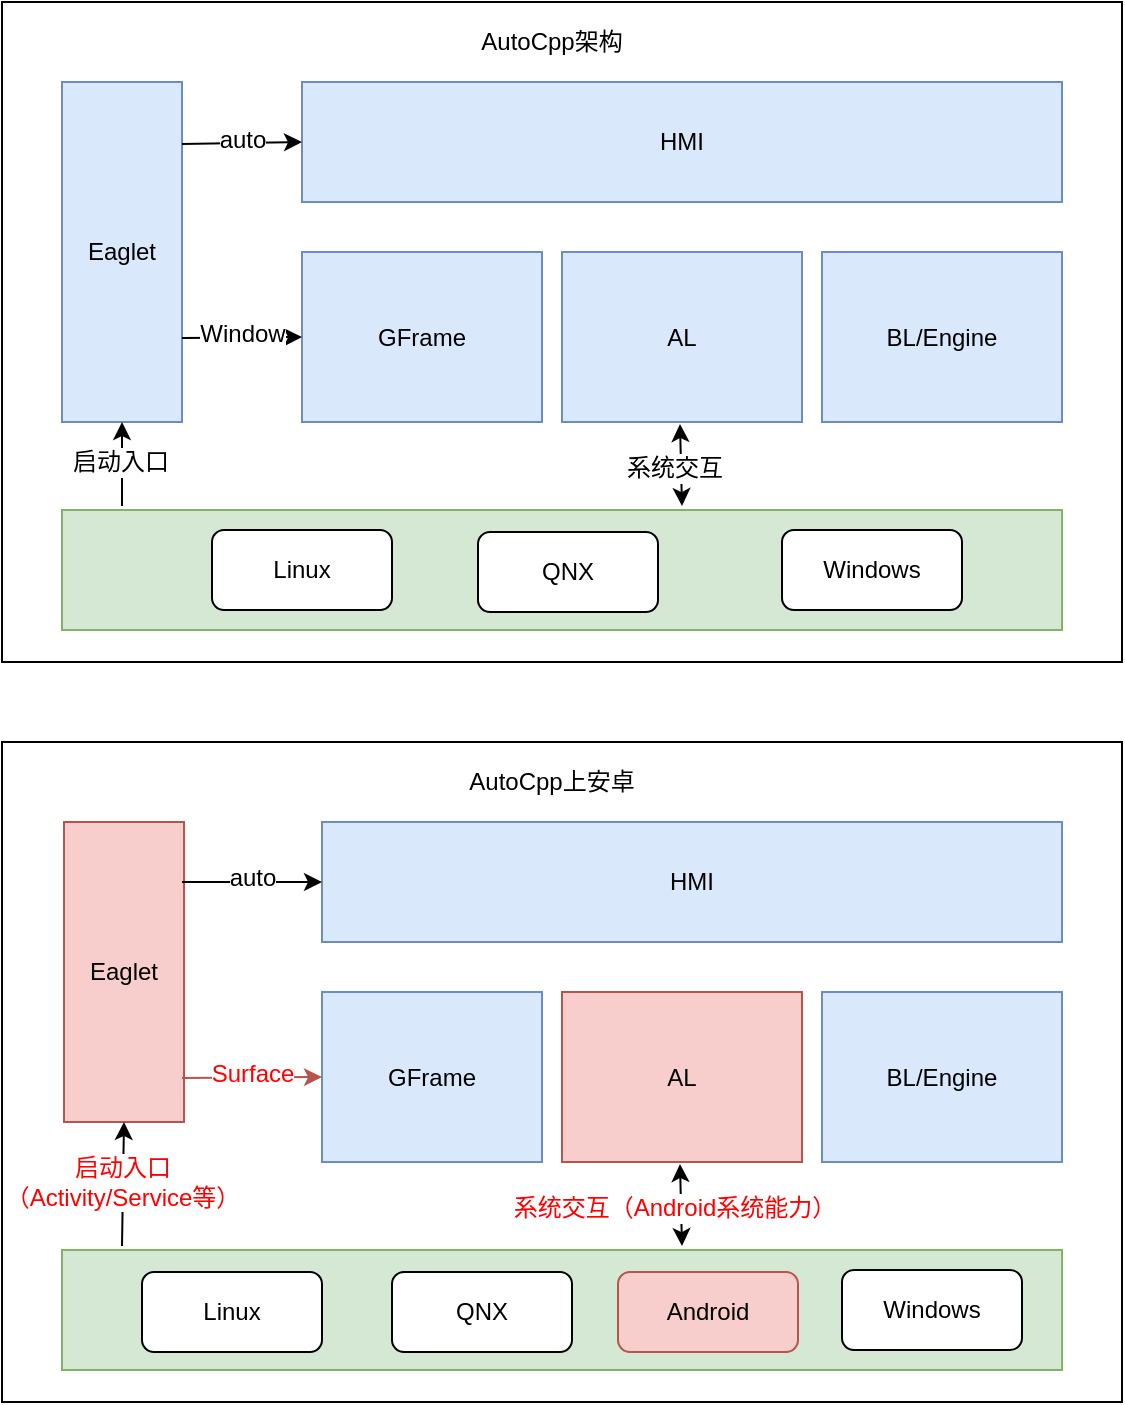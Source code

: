 <mxfile version="10.6.7" type="github"><diagram id="ieZOxr4Hberrhfkv-GbZ" name="Page-1"><mxGraphModel dx="762" dy="453" grid="1" gridSize="10" guides="1" tooltips="1" connect="1" arrows="1" fold="1" page="1" pageScale="1" pageWidth="827" pageHeight="1169" math="0" shadow="0"><root><mxCell id="0"/><mxCell id="1" parent="0"/><mxCell id="qvm5J768TrUTR1r3I0V9-2" value="" style="rounded=0;whiteSpace=wrap;html=1;" vertex="1" parent="1"><mxGeometry x="60" y="70" width="560" height="330" as="geometry"/></mxCell><mxCell id="qvm5J768TrUTR1r3I0V9-3" value="" style="rounded=0;whiteSpace=wrap;html=1;fillColor=#d5e8d4;strokeColor=#82b366;" vertex="1" parent="1"><mxGeometry x="90" y="324" width="500" height="60" as="geometry"/></mxCell><mxCell id="qvm5J768TrUTR1r3I0V9-4" value="Eaglet" style="rounded=0;whiteSpace=wrap;html=1;fillColor=#dae8fc;strokeColor=#6c8ebf;" vertex="1" parent="1"><mxGeometry x="90" y="110" width="60" height="170" as="geometry"/></mxCell><mxCell id="qvm5J768TrUTR1r3I0V9-5" value="HMI" style="rounded=0;whiteSpace=wrap;html=1;fillColor=#dae8fc;strokeColor=#6c8ebf;" vertex="1" parent="1"><mxGeometry x="210" y="110" width="380" height="60" as="geometry"/></mxCell><mxCell id="qvm5J768TrUTR1r3I0V9-7" value="GFrame" style="rounded=0;whiteSpace=wrap;html=1;fillColor=#dae8fc;strokeColor=#6c8ebf;" vertex="1" parent="1"><mxGeometry x="210" y="195" width="120" height="85" as="geometry"/></mxCell><mxCell id="qvm5J768TrUTR1r3I0V9-8" value="AL" style="rounded=0;whiteSpace=wrap;html=1;fillColor=#dae8fc;strokeColor=#6c8ebf;" vertex="1" parent="1"><mxGeometry x="340" y="195" width="120" height="85" as="geometry"/></mxCell><mxCell id="qvm5J768TrUTR1r3I0V9-9" value="BL/Engine" style="rounded=0;whiteSpace=wrap;html=1;fillColor=#dae8fc;strokeColor=#6c8ebf;" vertex="1" parent="1"><mxGeometry x="470" y="195" width="120" height="85" as="geometry"/></mxCell><mxCell id="qvm5J768TrUTR1r3I0V9-10" value="Linux&lt;br&gt;" style="rounded=1;whiteSpace=wrap;html=1;" vertex="1" parent="1"><mxGeometry x="165" y="334" width="90" height="40" as="geometry"/></mxCell><mxCell id="qvm5J768TrUTR1r3I0V9-11" value="QNX&lt;br&gt;" style="rounded=1;whiteSpace=wrap;html=1;" vertex="1" parent="1"><mxGeometry x="298" y="335" width="90" height="40" as="geometry"/></mxCell><mxCell id="qvm5J768TrUTR1r3I0V9-12" value="Windows" style="rounded=1;whiteSpace=wrap;html=1;" vertex="1" parent="1"><mxGeometry x="450" y="334" width="90" height="40" as="geometry"/></mxCell><mxCell id="qvm5J768TrUTR1r3I0V9-13" value="" style="endArrow=classic;html=1;entryX=0;entryY=0.5;entryDx=0;entryDy=0;exitX=1;exitY=0.182;exitDx=0;exitDy=0;exitPerimeter=0;" edge="1" parent="1" source="qvm5J768TrUTR1r3I0V9-4" target="qvm5J768TrUTR1r3I0V9-5"><mxGeometry width="50" height="50" relative="1" as="geometry"><mxPoint x="170" y="140" as="sourcePoint"/><mxPoint x="190" y="130" as="targetPoint"/></mxGeometry></mxCell><mxCell id="qvm5J768TrUTR1r3I0V9-22" value="auto" style="text;html=1;resizable=0;points=[];align=center;verticalAlign=middle;labelBackgroundColor=#ffffff;" vertex="1" connectable="0" parent="qvm5J768TrUTR1r3I0V9-13"><mxGeometry x="0.001" y="1" relative="1" as="geometry"><mxPoint y="-1" as="offset"/></mxGeometry></mxCell><mxCell id="qvm5J768TrUTR1r3I0V9-20" value="" style="endArrow=classic;html=1;strokeWidth=1;entryX=0.5;entryY=1;entryDx=0;entryDy=0;exitX=0.06;exitY=-0.033;exitDx=0;exitDy=0;exitPerimeter=0;" edge="1" parent="1" source="qvm5J768TrUTR1r3I0V9-3" target="qvm5J768TrUTR1r3I0V9-4"><mxGeometry width="50" height="50" relative="1" as="geometry"><mxPoint x="110" y="330" as="sourcePoint"/><mxPoint x="160" y="280" as="targetPoint"/></mxGeometry></mxCell><mxCell id="qvm5J768TrUTR1r3I0V9-25" value="启动入口&lt;br&gt;" style="text;html=1;resizable=0;points=[];align=center;verticalAlign=middle;labelBackgroundColor=#ffffff;" vertex="1" connectable="0" parent="qvm5J768TrUTR1r3I0V9-20"><mxGeometry x="0.053" y="1" relative="1" as="geometry"><mxPoint as="offset"/></mxGeometry></mxCell><mxCell id="qvm5J768TrUTR1r3I0V9-21" value="" style="endArrow=classic;startArrow=classic;html=1;strokeWidth=1;exitX=0.62;exitY=-0.033;exitDx=0;exitDy=0;exitPerimeter=0;" edge="1" parent="1" source="qvm5J768TrUTR1r3I0V9-3"><mxGeometry width="50" height="50" relative="1" as="geometry"><mxPoint x="399" y="320" as="sourcePoint"/><mxPoint x="399" y="281" as="targetPoint"/></mxGeometry></mxCell><mxCell id="qvm5J768TrUTR1r3I0V9-26" value="系统交互" style="text;html=1;resizable=0;points=[];align=center;verticalAlign=middle;labelBackgroundColor=#ffffff;" vertex="1" connectable="0" parent="qvm5J768TrUTR1r3I0V9-21"><mxGeometry x="-0.077" y="4" relative="1" as="geometry"><mxPoint as="offset"/></mxGeometry></mxCell><mxCell id="qvm5J768TrUTR1r3I0V9-23" value="" style="endArrow=classic;html=1;entryX=0;entryY=0.5;entryDx=0;entryDy=0;" edge="1" parent="1" target="qvm5J768TrUTR1r3I0V9-7"><mxGeometry width="50" height="50" relative="1" as="geometry"><mxPoint x="150" y="238" as="sourcePoint"/><mxPoint x="220" y="150" as="targetPoint"/><Array as="points"><mxPoint x="150" y="238"/></Array></mxGeometry></mxCell><mxCell id="qvm5J768TrUTR1r3I0V9-24" value="Window" style="text;html=1;resizable=0;points=[];align=center;verticalAlign=middle;labelBackgroundColor=#ffffff;" vertex="1" connectable="0" parent="qvm5J768TrUTR1r3I0V9-23"><mxGeometry x="0.001" y="1" relative="1" as="geometry"><mxPoint y="-1" as="offset"/></mxGeometry></mxCell><mxCell id="qvm5J768TrUTR1r3I0V9-27" value="AutoCpp架构&lt;br&gt;" style="text;html=1;strokeColor=none;fillColor=none;align=center;verticalAlign=middle;whiteSpace=wrap;rounded=0;" vertex="1" parent="1"><mxGeometry x="290" y="80" width="90" height="20" as="geometry"/></mxCell><mxCell id="qvm5J768TrUTR1r3I0V9-28" value="" style="rounded=0;whiteSpace=wrap;html=1;" vertex="1" parent="1"><mxGeometry x="60" y="440" width="560" height="330" as="geometry"/></mxCell><mxCell id="qvm5J768TrUTR1r3I0V9-29" value="" style="rounded=0;whiteSpace=wrap;html=1;fillColor=#d5e8d4;strokeColor=#82b366;" vertex="1" parent="1"><mxGeometry x="90" y="694" width="500" height="60" as="geometry"/></mxCell><mxCell id="qvm5J768TrUTR1r3I0V9-30" value="Eaglet" style="rounded=0;whiteSpace=wrap;html=1;fillColor=#f8cecc;strokeColor=#b85450;" vertex="1" parent="1"><mxGeometry x="91" y="480" width="60" height="150" as="geometry"/></mxCell><mxCell id="qvm5J768TrUTR1r3I0V9-31" value="HMI" style="rounded=0;whiteSpace=wrap;html=1;fillColor=#dae8fc;strokeColor=#6c8ebf;" vertex="1" parent="1"><mxGeometry x="220" y="480" width="370" height="60" as="geometry"/></mxCell><mxCell id="qvm5J768TrUTR1r3I0V9-32" value="GFrame" style="rounded=0;whiteSpace=wrap;html=1;fillColor=#dae8fc;strokeColor=#6c8ebf;" vertex="1" parent="1"><mxGeometry x="220" y="565" width="110" height="85" as="geometry"/></mxCell><mxCell id="qvm5J768TrUTR1r3I0V9-33" value="AL" style="rounded=0;whiteSpace=wrap;html=1;fillColor=#f8cecc;strokeColor=#b85450;" vertex="1" parent="1"><mxGeometry x="340" y="565" width="120" height="85" as="geometry"/></mxCell><mxCell id="qvm5J768TrUTR1r3I0V9-34" value="BL/Engine" style="rounded=0;whiteSpace=wrap;html=1;fillColor=#dae8fc;strokeColor=#6c8ebf;" vertex="1" parent="1"><mxGeometry x="470" y="565" width="120" height="85" as="geometry"/></mxCell><mxCell id="qvm5J768TrUTR1r3I0V9-35" value="Linux&lt;br&gt;" style="rounded=1;whiteSpace=wrap;html=1;" vertex="1" parent="1"><mxGeometry x="130" y="705" width="90" height="40" as="geometry"/></mxCell><mxCell id="qvm5J768TrUTR1r3I0V9-36" value="QNX&lt;br&gt;" style="rounded=1;whiteSpace=wrap;html=1;" vertex="1" parent="1"><mxGeometry x="255" y="705" width="90" height="40" as="geometry"/></mxCell><mxCell id="qvm5J768TrUTR1r3I0V9-37" value="Windows" style="rounded=1;whiteSpace=wrap;html=1;" vertex="1" parent="1"><mxGeometry x="480" y="704" width="90" height="40" as="geometry"/></mxCell><mxCell id="qvm5J768TrUTR1r3I0V9-38" value="" style="endArrow=classic;html=1;entryX=0;entryY=0.5;entryDx=0;entryDy=0;" edge="1" parent="1" target="qvm5J768TrUTR1r3I0V9-31"><mxGeometry width="50" height="50" relative="1" as="geometry"><mxPoint x="150" y="510" as="sourcePoint"/><mxPoint x="190" y="500" as="targetPoint"/></mxGeometry></mxCell><mxCell id="qvm5J768TrUTR1r3I0V9-39" value="auto" style="text;html=1;resizable=0;points=[];align=center;verticalAlign=middle;labelBackgroundColor=#ffffff;" vertex="1" connectable="0" parent="qvm5J768TrUTR1r3I0V9-38"><mxGeometry x="0.001" y="1" relative="1" as="geometry"><mxPoint y="-1" as="offset"/></mxGeometry></mxCell><mxCell id="qvm5J768TrUTR1r3I0V9-40" value="" style="endArrow=classic;html=1;strokeWidth=1;entryX=0.5;entryY=1;entryDx=0;entryDy=0;exitX=0.06;exitY=-0.033;exitDx=0;exitDy=0;exitPerimeter=0;" edge="1" parent="1" source="qvm5J768TrUTR1r3I0V9-29" target="qvm5J768TrUTR1r3I0V9-30"><mxGeometry width="50" height="50" relative="1" as="geometry"><mxPoint x="110" y="700" as="sourcePoint"/><mxPoint x="160" y="650" as="targetPoint"/></mxGeometry></mxCell><mxCell id="qvm5J768TrUTR1r3I0V9-41" value="启动入口&lt;br&gt;（Activity/Service等）&lt;br&gt;" style="text;html=1;resizable=0;points=[];align=center;verticalAlign=middle;labelBackgroundColor=#ffffff;fontColor=#FF0000;" vertex="1" connectable="0" parent="qvm5J768TrUTR1r3I0V9-40"><mxGeometry x="0.053" y="1" relative="1" as="geometry"><mxPoint as="offset"/></mxGeometry></mxCell><mxCell id="qvm5J768TrUTR1r3I0V9-42" value="" style="endArrow=classic;startArrow=classic;html=1;strokeWidth=1;exitX=0.62;exitY=-0.033;exitDx=0;exitDy=0;exitPerimeter=0;" edge="1" parent="1" source="qvm5J768TrUTR1r3I0V9-29"><mxGeometry width="50" height="50" relative="1" as="geometry"><mxPoint x="399" y="690" as="sourcePoint"/><mxPoint x="399" y="651" as="targetPoint"/></mxGeometry></mxCell><mxCell id="qvm5J768TrUTR1r3I0V9-43" value="系统交互（Android系统能力）" style="text;html=1;resizable=0;points=[];align=center;verticalAlign=middle;labelBackgroundColor=#ffffff;fontColor=#FF0000;" vertex="1" connectable="0" parent="qvm5J768TrUTR1r3I0V9-42"><mxGeometry x="-0.077" y="4" relative="1" as="geometry"><mxPoint as="offset"/></mxGeometry></mxCell><mxCell id="qvm5J768TrUTR1r3I0V9-44" value="" style="endArrow=classic;html=1;entryX=0;entryY=0.5;entryDx=0;entryDy=0;fillColor=#f8cecc;strokeColor=#b85450;" edge="1" parent="1" target="qvm5J768TrUTR1r3I0V9-32"><mxGeometry width="50" height="50" relative="1" as="geometry"><mxPoint x="150" y="608" as="sourcePoint"/><mxPoint x="220" y="520" as="targetPoint"/><Array as="points"><mxPoint x="150" y="608"/></Array></mxGeometry></mxCell><mxCell id="qvm5J768TrUTR1r3I0V9-45" value="Surface&lt;br&gt;" style="text;html=1;resizable=0;points=[];align=center;verticalAlign=middle;labelBackgroundColor=#ffffff;fontColor=#FF0000;" vertex="1" connectable="0" parent="qvm5J768TrUTR1r3I0V9-44"><mxGeometry x="0.001" y="1" relative="1" as="geometry"><mxPoint y="-1" as="offset"/></mxGeometry></mxCell><mxCell id="qvm5J768TrUTR1r3I0V9-46" value="AutoCpp上安卓&lt;br&gt;" style="text;html=1;strokeColor=none;fillColor=none;align=center;verticalAlign=middle;whiteSpace=wrap;rounded=0;" vertex="1" parent="1"><mxGeometry x="290" y="450" width="90" height="20" as="geometry"/></mxCell><mxCell id="qvm5J768TrUTR1r3I0V9-47" value="Android" style="rounded=1;whiteSpace=wrap;html=1;fillColor=#f8cecc;strokeColor=#b85450;" vertex="1" parent="1"><mxGeometry x="368" y="705" width="90" height="40" as="geometry"/></mxCell><mxCell id="qvm5J768TrUTR1r3I0V9-49" value="Untitled Layer" visible="0" parent="0"/><mxCell id="qvm5J768TrUTR1r3I0V9-50" value="" style="rounded=0;whiteSpace=wrap;html=1;" vertex="1" parent="qvm5J768TrUTR1r3I0V9-49"><mxGeometry x="60" y="70" width="560" height="330" as="geometry"/></mxCell><mxCell id="qvm5J768TrUTR1r3I0V9-51" value="" style="rounded=0;whiteSpace=wrap;html=1;fillColor=#d5e8d4;strokeColor=#82b366;" vertex="1" parent="qvm5J768TrUTR1r3I0V9-49"><mxGeometry x="90" y="324" width="500" height="60" as="geometry"/></mxCell><mxCell id="qvm5J768TrUTR1r3I0V9-52" value="Eaglet" style="rounded=0;whiteSpace=wrap;html=1;fillColor=#dae8fc;strokeColor=#6c8ebf;" vertex="1" parent="qvm5J768TrUTR1r3I0V9-49"><mxGeometry x="90" y="110" width="60" height="170" as="geometry"/></mxCell><mxCell id="qvm5J768TrUTR1r3I0V9-53" value="HMI" style="rounded=0;whiteSpace=wrap;html=1;fillColor=#dae8fc;strokeColor=#6c8ebf;" vertex="1" parent="qvm5J768TrUTR1r3I0V9-49"><mxGeometry x="210" y="110" width="380" height="60" as="geometry"/></mxCell><mxCell id="qvm5J768TrUTR1r3I0V9-54" value="GFrame" style="rounded=0;whiteSpace=wrap;html=1;fillColor=#dae8fc;strokeColor=#6c8ebf;" vertex="1" parent="qvm5J768TrUTR1r3I0V9-49"><mxGeometry x="210" y="195" width="120" height="85" as="geometry"/></mxCell><mxCell id="qvm5J768TrUTR1r3I0V9-55" value="AL" style="rounded=0;whiteSpace=wrap;html=1;fillColor=#dae8fc;strokeColor=#6c8ebf;" vertex="1" parent="qvm5J768TrUTR1r3I0V9-49"><mxGeometry x="340" y="195" width="120" height="85" as="geometry"/></mxCell><mxCell id="qvm5J768TrUTR1r3I0V9-56" value="BL/Engine" style="rounded=0;whiteSpace=wrap;html=1;fillColor=#dae8fc;strokeColor=#6c8ebf;" vertex="1" parent="qvm5J768TrUTR1r3I0V9-49"><mxGeometry x="470" y="195" width="120" height="85" as="geometry"/></mxCell><mxCell id="qvm5J768TrUTR1r3I0V9-57" value="Linux&lt;br&gt;" style="rounded=1;whiteSpace=wrap;html=1;" vertex="1" parent="qvm5J768TrUTR1r3I0V9-49"><mxGeometry x="165" y="334" width="90" height="40" as="geometry"/></mxCell><mxCell id="qvm5J768TrUTR1r3I0V9-58" value="QNX&lt;br&gt;" style="rounded=1;whiteSpace=wrap;html=1;" vertex="1" parent="qvm5J768TrUTR1r3I0V9-49"><mxGeometry x="298" y="335" width="90" height="40" as="geometry"/></mxCell><mxCell id="qvm5J768TrUTR1r3I0V9-59" value="Windows" style="rounded=1;whiteSpace=wrap;html=1;" vertex="1" parent="qvm5J768TrUTR1r3I0V9-49"><mxGeometry x="450" y="334" width="90" height="40" as="geometry"/></mxCell><mxCell id="qvm5J768TrUTR1r3I0V9-60" value="" style="endArrow=classic;html=1;entryX=0;entryY=0.5;entryDx=0;entryDy=0;exitX=1;exitY=0.182;exitDx=0;exitDy=0;exitPerimeter=0;" edge="1" parent="qvm5J768TrUTR1r3I0V9-49" source="qvm5J768TrUTR1r3I0V9-52" target="qvm5J768TrUTR1r3I0V9-53"><mxGeometry width="50" height="50" relative="1" as="geometry"><mxPoint x="170" y="140" as="sourcePoint"/><mxPoint x="190" y="130" as="targetPoint"/></mxGeometry></mxCell><mxCell id="qvm5J768TrUTR1r3I0V9-61" value="auto" style="text;html=1;resizable=0;points=[];align=center;verticalAlign=middle;labelBackgroundColor=#ffffff;" vertex="1" connectable="0" parent="qvm5J768TrUTR1r3I0V9-60"><mxGeometry x="0.001" y="1" relative="1" as="geometry"><mxPoint y="-1" as="offset"/></mxGeometry></mxCell><mxCell id="qvm5J768TrUTR1r3I0V9-62" value="" style="endArrow=classic;html=1;strokeWidth=1;entryX=0.5;entryY=1;entryDx=0;entryDy=0;exitX=0.06;exitY=-0.033;exitDx=0;exitDy=0;exitPerimeter=0;" edge="1" parent="qvm5J768TrUTR1r3I0V9-49" source="qvm5J768TrUTR1r3I0V9-51" target="qvm5J768TrUTR1r3I0V9-52"><mxGeometry width="50" height="50" relative="1" as="geometry"><mxPoint x="110" y="330" as="sourcePoint"/><mxPoint x="160" y="280" as="targetPoint"/></mxGeometry></mxCell><mxCell id="qvm5J768TrUTR1r3I0V9-63" value="启动入口&lt;br&gt;" style="text;html=1;resizable=0;points=[];align=center;verticalAlign=middle;labelBackgroundColor=#ffffff;" vertex="1" connectable="0" parent="qvm5J768TrUTR1r3I0V9-62"><mxGeometry x="0.053" y="1" relative="1" as="geometry"><mxPoint as="offset"/></mxGeometry></mxCell><mxCell id="qvm5J768TrUTR1r3I0V9-64" value="" style="endArrow=classic;startArrow=classic;html=1;strokeWidth=1;exitX=0.62;exitY=-0.033;exitDx=0;exitDy=0;exitPerimeter=0;" edge="1" parent="qvm5J768TrUTR1r3I0V9-49" source="qvm5J768TrUTR1r3I0V9-51"><mxGeometry width="50" height="50" relative="1" as="geometry"><mxPoint x="399" y="320" as="sourcePoint"/><mxPoint x="399" y="281" as="targetPoint"/></mxGeometry></mxCell><mxCell id="qvm5J768TrUTR1r3I0V9-65" value="系统交互" style="text;html=1;resizable=0;points=[];align=center;verticalAlign=middle;labelBackgroundColor=#ffffff;" vertex="1" connectable="0" parent="qvm5J768TrUTR1r3I0V9-64"><mxGeometry x="-0.077" y="4" relative="1" as="geometry"><mxPoint as="offset"/></mxGeometry></mxCell><mxCell id="qvm5J768TrUTR1r3I0V9-66" value="" style="endArrow=classic;html=1;entryX=0;entryY=0.5;entryDx=0;entryDy=0;" edge="1" parent="qvm5J768TrUTR1r3I0V9-49" target="qvm5J768TrUTR1r3I0V9-54"><mxGeometry width="50" height="50" relative="1" as="geometry"><mxPoint x="150" y="238" as="sourcePoint"/><mxPoint x="220" y="150" as="targetPoint"/><Array as="points"><mxPoint x="150" y="238"/></Array></mxGeometry></mxCell><mxCell id="qvm5J768TrUTR1r3I0V9-67" value="Window" style="text;html=1;resizable=0;points=[];align=center;verticalAlign=middle;labelBackgroundColor=#ffffff;" vertex="1" connectable="0" parent="qvm5J768TrUTR1r3I0V9-66"><mxGeometry x="0.001" y="1" relative="1" as="geometry"><mxPoint y="-1" as="offset"/></mxGeometry></mxCell><mxCell id="qvm5J768TrUTR1r3I0V9-68" value="AutoCpp架构&lt;br&gt;" style="text;html=1;strokeColor=none;fillColor=none;align=center;verticalAlign=middle;whiteSpace=wrap;rounded=0;" vertex="1" parent="qvm5J768TrUTR1r3I0V9-49"><mxGeometry x="275" y="78" width="90" height="20" as="geometry"/></mxCell><mxCell id="qvm5J768TrUTR1r3I0V9-69" value="" style="rounded=0;whiteSpace=wrap;html=1;" vertex="1" parent="qvm5J768TrUTR1r3I0V9-49"><mxGeometry x="60" y="440" width="560" height="330" as="geometry"/></mxCell><mxCell id="qvm5J768TrUTR1r3I0V9-70" value="" style="rounded=0;whiteSpace=wrap;html=1;fillColor=#d5e8d4;strokeColor=#82b366;" vertex="1" parent="qvm5J768TrUTR1r3I0V9-49"><mxGeometry x="90" y="694" width="500" height="60" as="geometry"/></mxCell><mxCell id="qvm5J768TrUTR1r3I0V9-71" value="Eaglet" style="rounded=0;whiteSpace=wrap;html=1;fillColor=#f8cecc;strokeColor=#b85450;" vertex="1" parent="qvm5J768TrUTR1r3I0V9-49"><mxGeometry x="90" y="480" width="60" height="150" as="geometry"/></mxCell><mxCell id="qvm5J768TrUTR1r3I0V9-72" value="HMI" style="rounded=0;whiteSpace=wrap;html=1;fillColor=#dae8fc;strokeColor=#6c8ebf;" vertex="1" parent="qvm5J768TrUTR1r3I0V9-49"><mxGeometry x="220" y="480" width="370" height="60" as="geometry"/></mxCell><mxCell id="qvm5J768TrUTR1r3I0V9-73" value="GFrame" style="rounded=0;whiteSpace=wrap;html=1;fillColor=#dae8fc;strokeColor=#6c8ebf;" vertex="1" parent="qvm5J768TrUTR1r3I0V9-49"><mxGeometry x="220" y="565" width="110" height="85" as="geometry"/></mxCell><mxCell id="qvm5J768TrUTR1r3I0V9-74" value="AL" style="rounded=0;whiteSpace=wrap;html=1;fillColor=#f8cecc;strokeColor=#b85450;" vertex="1" parent="qvm5J768TrUTR1r3I0V9-49"><mxGeometry x="340" y="565" width="120" height="85" as="geometry"/></mxCell><mxCell id="qvm5J768TrUTR1r3I0V9-75" value="BL/Engine" style="rounded=0;whiteSpace=wrap;html=1;fillColor=#dae8fc;strokeColor=#6c8ebf;" vertex="1" parent="qvm5J768TrUTR1r3I0V9-49"><mxGeometry x="470" y="565" width="120" height="85" as="geometry"/></mxCell><mxCell id="qvm5J768TrUTR1r3I0V9-76" value="Linux&lt;br&gt;" style="rounded=1;whiteSpace=wrap;html=1;" vertex="1" parent="qvm5J768TrUTR1r3I0V9-49"><mxGeometry x="130" y="705" width="90" height="40" as="geometry"/></mxCell><mxCell id="qvm5J768TrUTR1r3I0V9-77" value="QNX&lt;br&gt;" style="rounded=1;whiteSpace=wrap;html=1;" vertex="1" parent="qvm5J768TrUTR1r3I0V9-49"><mxGeometry x="255" y="705" width="90" height="40" as="geometry"/></mxCell><mxCell id="qvm5J768TrUTR1r3I0V9-78" value="Windows" style="rounded=1;whiteSpace=wrap;html=1;" vertex="1" parent="qvm5J768TrUTR1r3I0V9-49"><mxGeometry x="480" y="704" width="90" height="40" as="geometry"/></mxCell><mxCell id="qvm5J768TrUTR1r3I0V9-79" value="" style="endArrow=classic;html=1;entryX=0;entryY=0.5;entryDx=0;entryDy=0;" edge="1" parent="qvm5J768TrUTR1r3I0V9-49" target="qvm5J768TrUTR1r3I0V9-72"><mxGeometry width="50" height="50" relative="1" as="geometry"><mxPoint x="150" y="510" as="sourcePoint"/><mxPoint x="190" y="500" as="targetPoint"/></mxGeometry></mxCell><mxCell id="qvm5J768TrUTR1r3I0V9-80" value="auto" style="text;html=1;resizable=0;points=[];align=center;verticalAlign=middle;labelBackgroundColor=#ffffff;" vertex="1" connectable="0" parent="qvm5J768TrUTR1r3I0V9-79"><mxGeometry x="0.001" y="1" relative="1" as="geometry"><mxPoint y="-1" as="offset"/></mxGeometry></mxCell><mxCell id="qvm5J768TrUTR1r3I0V9-81" value="" style="endArrow=classic;html=1;strokeWidth=1;entryX=0.5;entryY=1;entryDx=0;entryDy=0;exitX=0.06;exitY=-0.033;exitDx=0;exitDy=0;exitPerimeter=0;" edge="1" parent="qvm5J768TrUTR1r3I0V9-49" source="qvm5J768TrUTR1r3I0V9-70" target="qvm5J768TrUTR1r3I0V9-71"><mxGeometry width="50" height="50" relative="1" as="geometry"><mxPoint x="110" y="700" as="sourcePoint"/><mxPoint x="160" y="650" as="targetPoint"/></mxGeometry></mxCell><mxCell id="qvm5J768TrUTR1r3I0V9-82" value="启动入口&lt;br&gt;（Activity/Service等）&lt;br&gt;" style="text;html=1;resizable=0;points=[];align=center;verticalAlign=middle;labelBackgroundColor=#ffffff;fontColor=#FF0000;" vertex="1" connectable="0" parent="qvm5J768TrUTR1r3I0V9-81"><mxGeometry x="0.053" y="1" relative="1" as="geometry"><mxPoint as="offset"/></mxGeometry></mxCell><mxCell id="qvm5J768TrUTR1r3I0V9-83" value="" style="endArrow=classic;startArrow=classic;html=1;strokeWidth=1;exitX=0.62;exitY=-0.033;exitDx=0;exitDy=0;exitPerimeter=0;" edge="1" parent="qvm5J768TrUTR1r3I0V9-49" source="qvm5J768TrUTR1r3I0V9-70"><mxGeometry width="50" height="50" relative="1" as="geometry"><mxPoint x="399" y="690" as="sourcePoint"/><mxPoint x="399" y="651" as="targetPoint"/></mxGeometry></mxCell><mxCell id="qvm5J768TrUTR1r3I0V9-84" value="系统交互（Android系统接口）" style="text;html=1;resizable=0;points=[];align=center;verticalAlign=middle;labelBackgroundColor=#ffffff;fontColor=#FF0000;" vertex="1" connectable="0" parent="qvm5J768TrUTR1r3I0V9-83"><mxGeometry x="-0.077" y="4" relative="1" as="geometry"><mxPoint as="offset"/></mxGeometry></mxCell><mxCell id="qvm5J768TrUTR1r3I0V9-85" value="" style="endArrow=classic;html=1;entryX=0;entryY=0.5;entryDx=0;entryDy=0;fillColor=#f8cecc;strokeColor=#b85450;" edge="1" parent="qvm5J768TrUTR1r3I0V9-49" target="qvm5J768TrUTR1r3I0V9-73"><mxGeometry width="50" height="50" relative="1" as="geometry"><mxPoint x="150" y="608" as="sourcePoint"/><mxPoint x="220" y="520" as="targetPoint"/><Array as="points"><mxPoint x="150" y="608"/></Array></mxGeometry></mxCell><mxCell id="qvm5J768TrUTR1r3I0V9-86" value="Surface&lt;br&gt;" style="text;html=1;resizable=0;points=[];align=center;verticalAlign=middle;labelBackgroundColor=#ffffff;fontColor=#FF0000;" vertex="1" connectable="0" parent="qvm5J768TrUTR1r3I0V9-85"><mxGeometry x="0.001" y="1" relative="1" as="geometry"><mxPoint y="-1" as="offset"/></mxGeometry></mxCell><mxCell id="qvm5J768TrUTR1r3I0V9-87" value="AutoCpp上安卓&lt;br&gt;" style="text;html=1;strokeColor=none;fillColor=none;align=center;verticalAlign=middle;whiteSpace=wrap;rounded=0;" vertex="1" parent="qvm5J768TrUTR1r3I0V9-49"><mxGeometry x="278" y="443" width="90" height="20" as="geometry"/></mxCell><mxCell id="qvm5J768TrUTR1r3I0V9-88" value="Android" style="rounded=1;whiteSpace=wrap;html=1;fillColor=#f8cecc;strokeColor=#b85450;" vertex="1" parent="qvm5J768TrUTR1r3I0V9-49"><mxGeometry x="368" y="705" width="90" height="40" as="geometry"/></mxCell><mxCell id="qvm5J768TrUTR1r3I0V9-89" value="Untitled Layer" parent="0"/></root></mxGraphModel></diagram></mxfile>